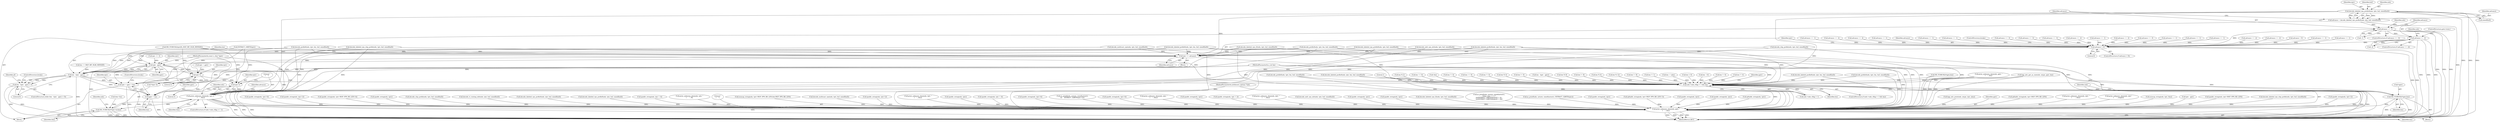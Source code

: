 digraph "0_tcpdump_ffde45acf3348f8353fb4064a1b21683ee6b5ddf@pointer" {
"1001790" [label="(Call,decode_labeled_vpn_prefix4(ndo, tptr, buf, sizeof(buf)))"];
"1001788" [label="(Call,advance = decode_labeled_vpn_prefix4(ndo, tptr, buf, sizeof(buf)))"];
"1001797" [label="(Call,advance == -1)"];
"1001807" [label="(Call,advance == -2)"];
"1002130" [label="(Call,advance < 0)"];
"1002134" [label="(Call,tptr += advance)"];
"1001696" [label="(Call,tptr - pptr)"];
"1001694" [label="(Call,len - (tptr - pptr))"];
"1001693" [label="(Call,len - (tptr - pptr) > 0)"];
"1002123" [label="(Call,tptr = pptr + len)"];
"1002125" [label="(Call,pptr + len)"];
"1002901" [label="(Call,ndo->ndo_vflag > 1 && len)"];
"1002909" [label="(Call,ND_TCHECK2(*pptr,len))"];
"1002913" [label="(Call,print_unknown_data(ndo, pptr, \"\n\t    \", len))"];
"1002095" [label="(Call,tptr-3)"];
"1002115" [label="(Call,tptr-3)"];
"1002113" [label="(Call,print_unknown_data(ndo, tptr-3, \"\n\t    \", tlen))"];
"1002093" [label="(Call,ND_TCHECK2(*(tptr-3),tlen))"];
"1002804" [label="(Call,bgp_attr_print(ndo, atype, tptr, alen))"];
"1002134" [label="(Call,tptr += advance)"];
"1002915" [label="(Identifier,pptr)"];
"1001700" [label="(Block,)"];
"1002062" [label="(Call,decode_multicast_vpn(ndo, tptr, buf, sizeof(buf)))"];
"1002901" [label="(Call,ndo->ndo_vflag > 1 && len)"];
"1000391" [label="(Call,len == 6)"];
"1002095" [label="(Call,tptr-3)"];
"1000909" [label="(Call,ip6addr_string(ndo, tptr+BGP_VPN_RD_LEN))"];
"1001862" [label="(Call,decode_labeled_prefix6(ndo, tptr, len, buf, sizeof(buf)))"];
"1002908" [label="(Block,)"];
"1001998" [label="(Call,decode_labeled_vpn_clnp_prefix(ndo, tptr, buf, sizeof(buf)))"];
"1001966" [label="(Call,decode_clnp_prefix(ndo, tptr, buf, sizeof(buf)))"];
"1002556" [label="(Call,print_unknown_data(ndo, tptr, \"\n\t      \", tlen))"];
"1000180" [label="(Call,len % 2)"];
"1002118" [label="(Literal,\"\n\t    \")"];
"1002894" [label="(Call,print_unknown_data(ndo, pptr, \"\n\t    \", len))"];
"1001941" [label="(Call,advance == -1)"];
"1002135" [label="(Identifier,tptr)"];
"1002094" [label="(Call,*(tptr-3))"];
"1002113" [label="(Call,print_unknown_data(ndo, tptr-3, \"\n\t    \", tlen))"];
"1000362" [label="(Call,len != 0)"];
"1002140" [label="(Call,len % 8)"];
"1001808" [label="(Identifier,advance)"];
"1002639" [label="(Call,print_unknown_data(ndo, tptr,\"\n\t      \", length))"];
"1000376" [label="(Call,len != 8)"];
"1000573" [label="(Call,len % 4)"];
"1001432" [label="(Call,decode_labeled_prefix6(ndo, tptr, len, buf, sizeof(buf)))"];
"1001799" [label="(Call,-1)"];
"1000977" [label="(Call,isonsap_string(ndo, tptr, tlen))"];
"1001170" [label="(Call,tptr - pptr)"];
"1001830" [label="(Call,advance == -1)"];
"1002133" [label="(ControlStructure,break;)"];
"1000128" [label="(MethodParameterIn,const u_char *pptr)"];
"1002093" [label="(Call,ND_TCHECK2(*(tptr-3),tlen))"];
"1002923" [label="(MethodReturn,RET)"];
"1000815" [label="(Call,ipaddr_string(ndo, tptr+BGP_VPN_RD_LEN))"];
"1001568" [label="(Call,decode_labeled_vpn_clnp_prefix(ndo, tptr, buf, sizeof(buf)))"];
"1002824" [label="(Call,len % 12)"];
"1001797" [label="(Call,advance == -1)"];
"1002136" [label="(Identifier,advance)"];
"1002223" [label="(Call,ipaddr_string(ndo, tptr+2))"];
"1002207" [label="(Call,ipaddr_string(ndo, tptr+4))"];
"1000436" [label="(Call,len != 8)"];
"1002127" [label="(Identifier,len)"];
"1001735" [label="(Call,advance == -3)"];
"1001792" [label="(Identifier,tptr)"];
"1000153" [label="(Call,len != 1)"];
"1001682" [label="(Call,len == BGP_MP_NLRI_MINSIZE)"];
"1002302" [label="(Call,ipaddr_string(ndo, tptr+2))"];
"1001038" [label="(Call,ipaddr_string(ndo, tptr+BGP_VPN_RD_LEN+4))"];
"1001822" [label="(Call,decode_prefix6(ndo, tptr, len, buf, sizeof(buf)))"];
"1002814" [label="(Call,len -= alen)"];
"1002838" [label="(Call,len > 0)"];
"1001692" [label="(ControlStructure,while (len - (tptr - pptr) > 0))"];
"1001847" [label="(Call,advance == -3)"];
"1001815" [label="(Identifier,ndo)"];
"1001695" [label="(Identifier,len)"];
"1002520" [label="(Call,ipaddr_string(ndo, tptr))"];
"1001649" [label="(Call,EXTRACT_16BITS(tptr))"];
"1001750" [label="(Call,decode_labeled_prefix4(ndo, tptr, len, buf, sizeof(buf)))"];
"1002114" [label="(Identifier,ndo)"];
"1001798" [label="(Identifier,advance)"];
"1001536" [label="(Call,decode_clnp_prefix(ndo, tptr, buf, sizeof(buf)))"];
"1001296" [label="(Call,decode_rt_routing_info(ndo, tptr, buf, sizeof(buf)))"];
"1001775" [label="(Call,advance == -3)"];
"1001696" [label="(Call,tptr - pptr)"];
"1002125" [label="(Call,pptr + len)"];
"1001264" [label="(Call,decode_labeled_vpn_prefix4(ndo, tptr, buf, sizeof(buf)))"];
"1002079" [label="(Call,advance == -2)"];
"1001472" [label="(Call,decode_labeled_vpn_prefix6(ndo, tptr, buf, sizeof(buf)))"];
"1001704" [label="(Identifier,af)"];
"1000428" [label="(Call,ipaddr_string(ndo, tptr + 4))"];
"1002382" [label="(Call,print_unknown_data(ndo, tptr, \"\n\t      \", 8))"];
"1001806" [label="(ControlStructure,if (advance == -2))"];
"1000200" [label="(Call,bgp_attr_get_as_size(ndo, atype, pptr, len))"];
"1002916" [label="(Literal,\"\n\t    \")"];
"1002005" [label="(Call,advance == -1)"];
"1001693" [label="(Call,len - (tptr - pptr) > 0)"];
"1001018" [label="(Call,isonsap_string(ndo, tptr+BGP_VPN_RD_LEN,tlen-BGP_VPN_RD_LEN))"];
"1002677" [label="(Call,len -=4)"];
"1001983" [label="(Call,advance == -2)"];
"1001328" [label="(Call,decode_multicast_vpn(ndo, tptr, buf, sizeof(buf)))"];
"1001934" [label="(Call,decode_labeled_vpn_l2(ndo, tptr, buf, sizeof(buf)))"];
"1002101" [label="(Identifier,ndo)"];
"1001887" [label="(Call,advance == -3)"];
"1002288" [label="(Call,ipaddr_string(ndo, tptr+2))"];
"1000682" [label="(Call,print_unknown_data(ndo, tptr, \"\n\t    \", tlen))"];
"1000373" [label="(Call,len != 6)"];
"1000126" [label="(MethodParameterIn,netdissect_options *ndo)"];
"1002900" [label="(ControlStructure,if (ndo->ndo_vflag > 1 && len))"];
"1001758" [label="(Call,advance == -1)"];
"1001870" [label="(Call,advance == -1)"];
"1001184" [label="(Call,decode_prefix4(ndo, tptr, len, buf, sizeof(buf)))"];
"1002116" [label="(Identifier,tptr)"];
"1001694" [label="(Call,len - (tptr - pptr))"];
"1002907" [label="(Identifier,len)"];
"1002037" [label="(Call,advance == -1)"];
"1000312" [label="(Call,len != 4)"];
"1000767" [label="(Call,ipaddr_string(ndo, tptr))"];
"1000463" [label="(Call,ipaddr_string(ndo, tptr + 4))"];
"1002912" [label="(Identifier,len)"];
"1002486" [label="(Call,ipaddr_string(ndo, tptr+4))"];
"1000142" [label="(Call,tptr = pptr)"];
"1002115" [label="(Call,tptr-3)"];
"1002132" [label="(Literal,0)"];
"1001951" [label="(Call,advance == -2)"];
"1001794" [label="(Call,sizeof(buf))"];
"1002047" [label="(Call,advance == -2)"];
"1002128" [label="(ControlStructure,break;)"];
"1002097" [label="(Literal,3)"];
"1002241" [label="(Call,as_printf(ndo, astostr, sizeof(astostr),\n\t\t\t    EXTRACT_32BITS(tptr+2)))"];
"1002465" [label="(Call,ipaddr_string(ndo, tptr+4))"];
"1001642" [label="(Call,ND_TCHECK2(tptr[0], BGP_MP_NLRI_MINSIZE))"];
"1001807" [label="(Call,advance == -2)"];
"1002911" [label="(Identifier,pptr)"];
"1002910" [label="(Call,*pptr)"];
"1002914" [label="(Identifier,ndo)"];
"1002917" [label="(Identifier,len)"];
"1001793" [label="(Identifier,buf)"];
"1001788" [label="(Call,advance = decode_labeled_vpn_prefix4(ndo, tptr, buf, sizeof(buf)))"];
"1000129" [label="(MethodParameterIn,u_int len)"];
"1000190" [label="(Call,!len)"];
"1002117" [label="(Literal,3)"];
"1001710" [label="(Call,decode_prefix4(ndo, tptr, len, buf, sizeof(buf)))"];
"1001092" [label="(Call,print_unknown_data(ndo, tptr, \"\n\t    \", tlen))"];
"1002503" [label="(Call,ipaddr_string(ndo, tptr))"];
"1000408" [label="(Call,ipaddr_string(ndo, tptr + 2))"];
"1000548" [label="(Call,len != 4)"];
"1001392" [label="(Call,decode_prefix6(ndo, tptr, len, buf, sizeof(buf)))"];
"1002096" [label="(Identifier,tptr)"];
"1001617" [label="(Call,print_unknown_data(ndo, tptr, \"\n\t    \", tlen))"];
"1002913" [label="(Call,print_unknown_data(ndo, pptr, \"\n\t    \", len))"];
"1002120" [label="(Call,advance = 0)"];
"1001360" [label="(Call,decode_mdt_vpn_nlri(ndo, tptr, buf, sizeof(buf)))"];
"1001909" [label="(Call,advance == -1)"];
"1002126" [label="(Identifier,pptr)"];
"1000955" [label="(Call,ipaddr_string(ndo, tptr))"];
"1001224" [label="(Call,decode_labeled_prefix4(ndo, tptr, len, buf, sizeof(buf)))"];
"1002821" [label="(Call,len == 0)"];
"1002129" [label="(ControlStructure,if (advance < 0))"];
"1001689" [label="(Call,tptr += 3)"];
"1002069" [label="(Call,advance == -1)"];
"1001809" [label="(Call,-2)"];
"1000338" [label="(Call,len != 4)"];
"1002909" [label="(Call,ND_TCHECK2(*pptr,len))"];
"1002540" [label="(Call,ipaddr_string(ndo, tptr))"];
"1001504" [label="(Call,decode_labeled_vpn_l2(ndo, tptr, buf, sizeof(buf)))"];
"1002902" [label="(Call,ndo->ndo_vflag > 1)"];
"1002130" [label="(Call,advance < 0)"];
"1000471" [label="(Call,len % 4)"];
"1001796" [label="(ControlStructure,if (advance == -1))"];
"1001699" [label="(Literal,0)"];
"1001803" [label="(Identifier,ndo)"];
"1002919" [label="(Literal,1)"];
"1000145" [label="(Call,tlen=len)"];
"1001791" [label="(Identifier,ndo)"];
"1001698" [label="(Identifier,pptr)"];
"1002137" [label="(ControlStructure,break;)"];
"1001790" [label="(Call,decode_labeled_vpn_prefix4(ndo, tptr, buf, sizeof(buf)))"];
"1000258" [label="(Call,as_printf(ndo, astostr, sizeof(astostr),\n\t\t\t\tas_size == 2 ?\n\t\t\t\tEXTRACT_16BITS(&tptr[2 + i]) :\n\t\t\t\tEXTRACT_32BITS(&tptr[2 + i])))"];
"1001902" [label="(Call,decode_labeled_vpn_prefix6(ndo, tptr, buf, sizeof(buf)))"];
"1002119" [label="(Identifier,tlen)"];
"1001973" [label="(Call,advance == -1)"];
"1001707" [label="(Block,)"];
"1002123" [label="(Call,tptr = pptr + len)"];
"1001168" [label="(Call,len - (tptr - pptr))"];
"1002667" [label="(Call,as_printf(ndo, astostr, sizeof(astostr), EXTRACT_32BITS(tptr)))"];
"1001919" [label="(Call,advance == -2)"];
"1001789" [label="(Identifier,advance)"];
"1002030" [label="(Call,decode_mdt_vpn_nlri(ndo, tptr, buf, sizeof(buf)))"];
"1001811" [label="(ControlStructure,goto trunc;)"];
"1002015" [label="(Call,advance == -2)"];
"1000598" [label="(Call,ipaddr_string(ndo, tptr))"];
"1001718" [label="(Call,advance == -1)"];
"1001697" [label="(Identifier,tptr)"];
"1001058" [label="(Call,ip6addr_string(ndo, tptr+BGP_VPN_RD_LEN+3))"];
"1000331" [label="(Call,ipaddr_string(ndo, tptr))"];
"1002131" [label="(Identifier,advance)"];
"1000567" [label="(Call,ipaddr_string(ndo, tptr))"];
"1002878" [label="(Call,ND_TCHECK2(*pptr,len))"];
"1000861" [label="(Call,ip6addr_string(ndo, tptr))"];
"1002098" [label="(Identifier,tlen)"];
"1002124" [label="(Identifier,tptr)"];
"1002121" [label="(Identifier,advance)"];
"1002107" [label="(ControlStructure,if (ndo->ndo_vflag <= 1))"];
"1001790" -> "1001788"  [label="AST: "];
"1001790" -> "1001794"  [label="CFG: "];
"1001791" -> "1001790"  [label="AST: "];
"1001792" -> "1001790"  [label="AST: "];
"1001793" -> "1001790"  [label="AST: "];
"1001794" -> "1001790"  [label="AST: "];
"1001788" -> "1001790"  [label="CFG: "];
"1001790" -> "1002923"  [label="DDG: "];
"1001790" -> "1002923"  [label="DDG: "];
"1001790" -> "1002923"  [label="DDG: "];
"1001790" -> "1001788"  [label="DDG: "];
"1001790" -> "1001788"  [label="DDG: "];
"1001790" -> "1001788"  [label="DDG: "];
"1001790" -> "1002113"  [label="DDG: "];
"1001790" -> "1002134"  [label="DDG: "];
"1001790" -> "1002913"  [label="DDG: "];
"1001788" -> "1001707"  [label="AST: "];
"1001789" -> "1001788"  [label="AST: "];
"1001798" -> "1001788"  [label="CFG: "];
"1001788" -> "1002923"  [label="DDG: "];
"1001788" -> "1001797"  [label="DDG: "];
"1001797" -> "1001796"  [label="AST: "];
"1001797" -> "1001799"  [label="CFG: "];
"1001798" -> "1001797"  [label="AST: "];
"1001799" -> "1001797"  [label="AST: "];
"1001803" -> "1001797"  [label="CFG: "];
"1001808" -> "1001797"  [label="CFG: "];
"1001797" -> "1002923"  [label="DDG: "];
"1001797" -> "1002923"  [label="DDG: "];
"1001797" -> "1002923"  [label="DDG: "];
"1001799" -> "1001797"  [label="DDG: "];
"1001797" -> "1001807"  [label="DDG: "];
"1001797" -> "1002130"  [label="DDG: "];
"1001807" -> "1001806"  [label="AST: "];
"1001807" -> "1001809"  [label="CFG: "];
"1001808" -> "1001807"  [label="AST: "];
"1001809" -> "1001807"  [label="AST: "];
"1001811" -> "1001807"  [label="CFG: "];
"1001815" -> "1001807"  [label="CFG: "];
"1001807" -> "1002923"  [label="DDG: "];
"1001807" -> "1002923"  [label="DDG: "];
"1001807" -> "1002923"  [label="DDG: "];
"1001809" -> "1001807"  [label="DDG: "];
"1001807" -> "1002130"  [label="DDG: "];
"1002130" -> "1002129"  [label="AST: "];
"1002130" -> "1002132"  [label="CFG: "];
"1002131" -> "1002130"  [label="AST: "];
"1002132" -> "1002130"  [label="AST: "];
"1002133" -> "1002130"  [label="CFG: "];
"1002135" -> "1002130"  [label="CFG: "];
"1002130" -> "1002923"  [label="DDG: "];
"1002130" -> "1002923"  [label="DDG: "];
"1001941" -> "1002130"  [label="DDG: "];
"1001847" -> "1002130"  [label="DDG: "];
"1002047" -> "1002130"  [label="DDG: "];
"1001951" -> "1002130"  [label="DDG: "];
"1001718" -> "1002130"  [label="DDG: "];
"1001870" -> "1002130"  [label="DDG: "];
"1001887" -> "1002130"  [label="DDG: "];
"1001735" -> "1002130"  [label="DDG: "];
"1002015" -> "1002130"  [label="DDG: "];
"1002069" -> "1002130"  [label="DDG: "];
"1001909" -> "1002130"  [label="DDG: "];
"1001775" -> "1002130"  [label="DDG: "];
"1001758" -> "1002130"  [label="DDG: "];
"1002037" -> "1002130"  [label="DDG: "];
"1001830" -> "1002130"  [label="DDG: "];
"1002120" -> "1002130"  [label="DDG: "];
"1001973" -> "1002130"  [label="DDG: "];
"1002079" -> "1002130"  [label="DDG: "];
"1002005" -> "1002130"  [label="DDG: "];
"1001919" -> "1002130"  [label="DDG: "];
"1001983" -> "1002130"  [label="DDG: "];
"1002130" -> "1002134"  [label="DDG: "];
"1002134" -> "1001700"  [label="AST: "];
"1002134" -> "1002136"  [label="CFG: "];
"1002135" -> "1002134"  [label="AST: "];
"1002136" -> "1002134"  [label="AST: "];
"1001695" -> "1002134"  [label="CFG: "];
"1002134" -> "1002923"  [label="DDG: "];
"1002134" -> "1001696"  [label="DDG: "];
"1002123" -> "1002134"  [label="DDG: "];
"1001642" -> "1002134"  [label="DDG: "];
"1002030" -> "1002134"  [label="DDG: "];
"1001902" -> "1002134"  [label="DDG: "];
"1001710" -> "1002134"  [label="DDG: "];
"1001822" -> "1002134"  [label="DDG: "];
"1001934" -> "1002134"  [label="DDG: "];
"1001966" -> "1002134"  [label="DDG: "];
"1001862" -> "1002134"  [label="DDG: "];
"1001750" -> "1002134"  [label="DDG: "];
"1001998" -> "1002134"  [label="DDG: "];
"1002062" -> "1002134"  [label="DDG: "];
"1001649" -> "1002134"  [label="DDG: "];
"1001696" -> "1001694"  [label="AST: "];
"1001696" -> "1001698"  [label="CFG: "];
"1001697" -> "1001696"  [label="AST: "];
"1001698" -> "1001696"  [label="AST: "];
"1001694" -> "1001696"  [label="CFG: "];
"1001696" -> "1002923"  [label="DDG: "];
"1001696" -> "1002923"  [label="DDG: "];
"1001696" -> "1001694"  [label="DDG: "];
"1001696" -> "1001694"  [label="DDG: "];
"1001642" -> "1001696"  [label="DDG: "];
"1001689" -> "1001696"  [label="DDG: "];
"1001649" -> "1001696"  [label="DDG: "];
"1000128" -> "1001696"  [label="DDG: "];
"1001696" -> "1002095"  [label="DDG: "];
"1001696" -> "1002123"  [label="DDG: "];
"1001696" -> "1002125"  [label="DDG: "];
"1001696" -> "1002913"  [label="DDG: "];
"1001694" -> "1001693"  [label="AST: "];
"1001695" -> "1001694"  [label="AST: "];
"1001699" -> "1001694"  [label="CFG: "];
"1001694" -> "1002923"  [label="DDG: "];
"1001694" -> "1001693"  [label="DDG: "];
"1001694" -> "1001693"  [label="DDG: "];
"1001862" -> "1001694"  [label="DDG: "];
"1001822" -> "1001694"  [label="DDG: "];
"1001710" -> "1001694"  [label="DDG: "];
"1001682" -> "1001694"  [label="DDG: "];
"1001750" -> "1001694"  [label="DDG: "];
"1000129" -> "1001694"  [label="DDG: "];
"1001694" -> "1002123"  [label="DDG: "];
"1001694" -> "1002125"  [label="DDG: "];
"1001694" -> "1002901"  [label="DDG: "];
"1001693" -> "1001692"  [label="AST: "];
"1001693" -> "1001699"  [label="CFG: "];
"1001699" -> "1001693"  [label="AST: "];
"1001704" -> "1001693"  [label="CFG: "];
"1002137" -> "1001693"  [label="CFG: "];
"1001693" -> "1002923"  [label="DDG: "];
"1001693" -> "1002923"  [label="DDG: "];
"1002123" -> "1001707"  [label="AST: "];
"1002123" -> "1002125"  [label="CFG: "];
"1002124" -> "1002123"  [label="AST: "];
"1002125" -> "1002123"  [label="AST: "];
"1002128" -> "1002123"  [label="CFG: "];
"1002123" -> "1002923"  [label="DDG: "];
"1002123" -> "1002923"  [label="DDG: "];
"1000128" -> "1002123"  [label="DDG: "];
"1000129" -> "1002123"  [label="DDG: "];
"1002125" -> "1002127"  [label="CFG: "];
"1002126" -> "1002125"  [label="AST: "];
"1002127" -> "1002125"  [label="AST: "];
"1002125" -> "1002923"  [label="DDG: "];
"1000128" -> "1002125"  [label="DDG: "];
"1000129" -> "1002125"  [label="DDG: "];
"1002901" -> "1002900"  [label="AST: "];
"1002901" -> "1002902"  [label="CFG: "];
"1002901" -> "1002907"  [label="CFG: "];
"1002902" -> "1002901"  [label="AST: "];
"1002907" -> "1002901"  [label="AST: "];
"1002911" -> "1002901"  [label="CFG: "];
"1002919" -> "1002901"  [label="CFG: "];
"1002901" -> "1002923"  [label="DDG: "];
"1002901" -> "1002923"  [label="DDG: "];
"1002901" -> "1002923"  [label="DDG: "];
"1002902" -> "1002901"  [label="DDG: "];
"1002902" -> "1002901"  [label="DDG: "];
"1000338" -> "1002901"  [label="DDG: "];
"1000436" -> "1002901"  [label="DDG: "];
"1002878" -> "1002901"  [label="DDG: "];
"1002824" -> "1002901"  [label="DDG: "];
"1000573" -> "1002901"  [label="DDG: "];
"1000153" -> "1002901"  [label="DDG: "];
"1001750" -> "1002901"  [label="DDG: "];
"1000376" -> "1002901"  [label="DDG: "];
"1001862" -> "1002901"  [label="DDG: "];
"1001822" -> "1002901"  [label="DDG: "];
"1000471" -> "1002901"  [label="DDG: "];
"1000391" -> "1002901"  [label="DDG: "];
"1001710" -> "1002901"  [label="DDG: "];
"1000312" -> "1002901"  [label="DDG: "];
"1002838" -> "1002901"  [label="DDG: "];
"1001168" -> "1002901"  [label="DDG: "];
"1000180" -> "1002901"  [label="DDG: "];
"1002821" -> "1002901"  [label="DDG: "];
"1000190" -> "1002901"  [label="DDG: "];
"1001432" -> "1002901"  [label="DDG: "];
"1001224" -> "1002901"  [label="DDG: "];
"1002140" -> "1002901"  [label="DDG: "];
"1001392" -> "1002901"  [label="DDG: "];
"1002814" -> "1002901"  [label="DDG: "];
"1002894" -> "1002901"  [label="DDG: "];
"1000373" -> "1002901"  [label="DDG: "];
"1000548" -> "1002901"  [label="DDG: "];
"1002677" -> "1002901"  [label="DDG: "];
"1000362" -> "1002901"  [label="DDG: "];
"1001184" -> "1002901"  [label="DDG: "];
"1000129" -> "1002901"  [label="DDG: "];
"1000200" -> "1002901"  [label="DDG: "];
"1002901" -> "1002909"  [label="DDG: "];
"1002909" -> "1002908"  [label="AST: "];
"1002909" -> "1002912"  [label="CFG: "];
"1002910" -> "1002909"  [label="AST: "];
"1002912" -> "1002909"  [label="AST: "];
"1002914" -> "1002909"  [label="CFG: "];
"1002909" -> "1002923"  [label="DDG: "];
"1002909" -> "1002923"  [label="DDG: "];
"1002878" -> "1002909"  [label="DDG: "];
"1000129" -> "1002909"  [label="DDG: "];
"1002909" -> "1002913"  [label="DDG: "];
"1002913" -> "1002908"  [label="AST: "];
"1002913" -> "1002917"  [label="CFG: "];
"1002914" -> "1002913"  [label="AST: "];
"1002915" -> "1002913"  [label="AST: "];
"1002916" -> "1002913"  [label="AST: "];
"1002917" -> "1002913"  [label="AST: "];
"1002919" -> "1002913"  [label="CFG: "];
"1002913" -> "1002923"  [label="DDG: "];
"1002913" -> "1002923"  [label="DDG: "];
"1002913" -> "1002923"  [label="DDG: "];
"1002913" -> "1002923"  [label="DDG: "];
"1000598" -> "1002913"  [label="DDG: "];
"1002667" -> "1002913"  [label="DDG: "];
"1000331" -> "1002913"  [label="DDG: "];
"1001018" -> "1002913"  [label="DDG: "];
"1001092" -> "1002913"  [label="DDG: "];
"1000977" -> "1002913"  [label="DDG: "];
"1002503" -> "1002913"  [label="DDG: "];
"1001264" -> "1002913"  [label="DDG: "];
"1000258" -> "1002913"  [label="DDG: "];
"1002113" -> "1002913"  [label="DDG: "];
"1002223" -> "1002913"  [label="DDG: "];
"1002894" -> "1002913"  [label="DDG: "];
"1002894" -> "1002913"  [label="DDG: "];
"1000815" -> "1002913"  [label="DDG: "];
"1002540" -> "1002913"  [label="DDG: "];
"1001432" -> "1002913"  [label="DDG: "];
"1000200" -> "1002913"  [label="DDG: "];
"1000200" -> "1002913"  [label="DDG: "];
"1001862" -> "1002913"  [label="DDG: "];
"1001392" -> "1002913"  [label="DDG: "];
"1002486" -> "1002913"  [label="DDG: "];
"1001184" -> "1002913"  [label="DDG: "];
"1000567" -> "1002913"  [label="DDG: "];
"1001328" -> "1002913"  [label="DDG: "];
"1000408" -> "1002913"  [label="DDG: "];
"1002241" -> "1002913"  [label="DDG: "];
"1001568" -> "1002913"  [label="DDG: "];
"1000682" -> "1002913"  [label="DDG: "];
"1002465" -> "1002913"  [label="DDG: "];
"1001750" -> "1002913"  [label="DDG: "];
"1001822" -> "1002913"  [label="DDG: "];
"1002030" -> "1002913"  [label="DDG: "];
"1001472" -> "1002913"  [label="DDG: "];
"1002382" -> "1002913"  [label="DDG: "];
"1001536" -> "1002913"  [label="DDG: "];
"1001934" -> "1002913"  [label="DDG: "];
"1002804" -> "1002913"  [label="DDG: "];
"1002207" -> "1002913"  [label="DDG: "];
"1001998" -> "1002913"  [label="DDG: "];
"1002062" -> "1002913"  [label="DDG: "];
"1000909" -> "1002913"  [label="DDG: "];
"1001224" -> "1002913"  [label="DDG: "];
"1000463" -> "1002913"  [label="DDG: "];
"1001504" -> "1002913"  [label="DDG: "];
"1001710" -> "1002913"  [label="DDG: "];
"1002288" -> "1002913"  [label="DDG: "];
"1001360" -> "1002913"  [label="DDG: "];
"1001966" -> "1002913"  [label="DDG: "];
"1001617" -> "1002913"  [label="DDG: "];
"1001902" -> "1002913"  [label="DDG: "];
"1002302" -> "1002913"  [label="DDG: "];
"1001058" -> "1002913"  [label="DDG: "];
"1001296" -> "1002913"  [label="DDG: "];
"1000861" -> "1002913"  [label="DDG: "];
"1000955" -> "1002913"  [label="DDG: "];
"1002520" -> "1002913"  [label="DDG: "];
"1000428" -> "1002913"  [label="DDG: "];
"1000767" -> "1002913"  [label="DDG: "];
"1002556" -> "1002913"  [label="DDG: "];
"1002639" -> "1002913"  [label="DDG: "];
"1001038" -> "1002913"  [label="DDG: "];
"1000126" -> "1002913"  [label="DDG: "];
"1001170" -> "1002913"  [label="DDG: "];
"1000128" -> "1002913"  [label="DDG: "];
"1000129" -> "1002913"  [label="DDG: "];
"1002095" -> "1002094"  [label="AST: "];
"1002095" -> "1002097"  [label="CFG: "];
"1002096" -> "1002095"  [label="AST: "];
"1002097" -> "1002095"  [label="AST: "];
"1002094" -> "1002095"  [label="CFG: "];
"1001642" -> "1002095"  [label="DDG: "];
"1000142" -> "1002095"  [label="DDG: "];
"1001649" -> "1002095"  [label="DDG: "];
"1002095" -> "1002115"  [label="DDG: "];
"1002115" -> "1002113"  [label="AST: "];
"1002115" -> "1002117"  [label="CFG: "];
"1002116" -> "1002115"  [label="AST: "];
"1002117" -> "1002115"  [label="AST: "];
"1002118" -> "1002115"  [label="CFG: "];
"1002115" -> "1002113"  [label="DDG: "];
"1002115" -> "1002113"  [label="DDG: "];
"1001642" -> "1002115"  [label="DDG: "];
"1001649" -> "1002115"  [label="DDG: "];
"1002113" -> "1002107"  [label="AST: "];
"1002113" -> "1002119"  [label="CFG: "];
"1002114" -> "1002113"  [label="AST: "];
"1002118" -> "1002113"  [label="AST: "];
"1002119" -> "1002113"  [label="AST: "];
"1002121" -> "1002113"  [label="CFG: "];
"1002113" -> "1002923"  [label="DDG: "];
"1002113" -> "1002923"  [label="DDG: "];
"1002113" -> "1002923"  [label="DDG: "];
"1002113" -> "1002923"  [label="DDG: "];
"1002113" -> "1002093"  [label="DDG: "];
"1001862" -> "1002113"  [label="DDG: "];
"1002030" -> "1002113"  [label="DDG: "];
"1001934" -> "1002113"  [label="DDG: "];
"1001998" -> "1002113"  [label="DDG: "];
"1002062" -> "1002113"  [label="DDG: "];
"1001966" -> "1002113"  [label="DDG: "];
"1001902" -> "1002113"  [label="DDG: "];
"1001750" -> "1002113"  [label="DDG: "];
"1001822" -> "1002113"  [label="DDG: "];
"1001710" -> "1002113"  [label="DDG: "];
"1000126" -> "1002113"  [label="DDG: "];
"1002093" -> "1002113"  [label="DDG: "];
"1002093" -> "1001707"  [label="AST: "];
"1002093" -> "1002098"  [label="CFG: "];
"1002094" -> "1002093"  [label="AST: "];
"1002098" -> "1002093"  [label="AST: "];
"1002101" -> "1002093"  [label="CFG: "];
"1002093" -> "1002923"  [label="DDG: "];
"1002093" -> "1002923"  [label="DDG: "];
"1002093" -> "1002923"  [label="DDG: "];
"1000145" -> "1002093"  [label="DDG: "];
}
